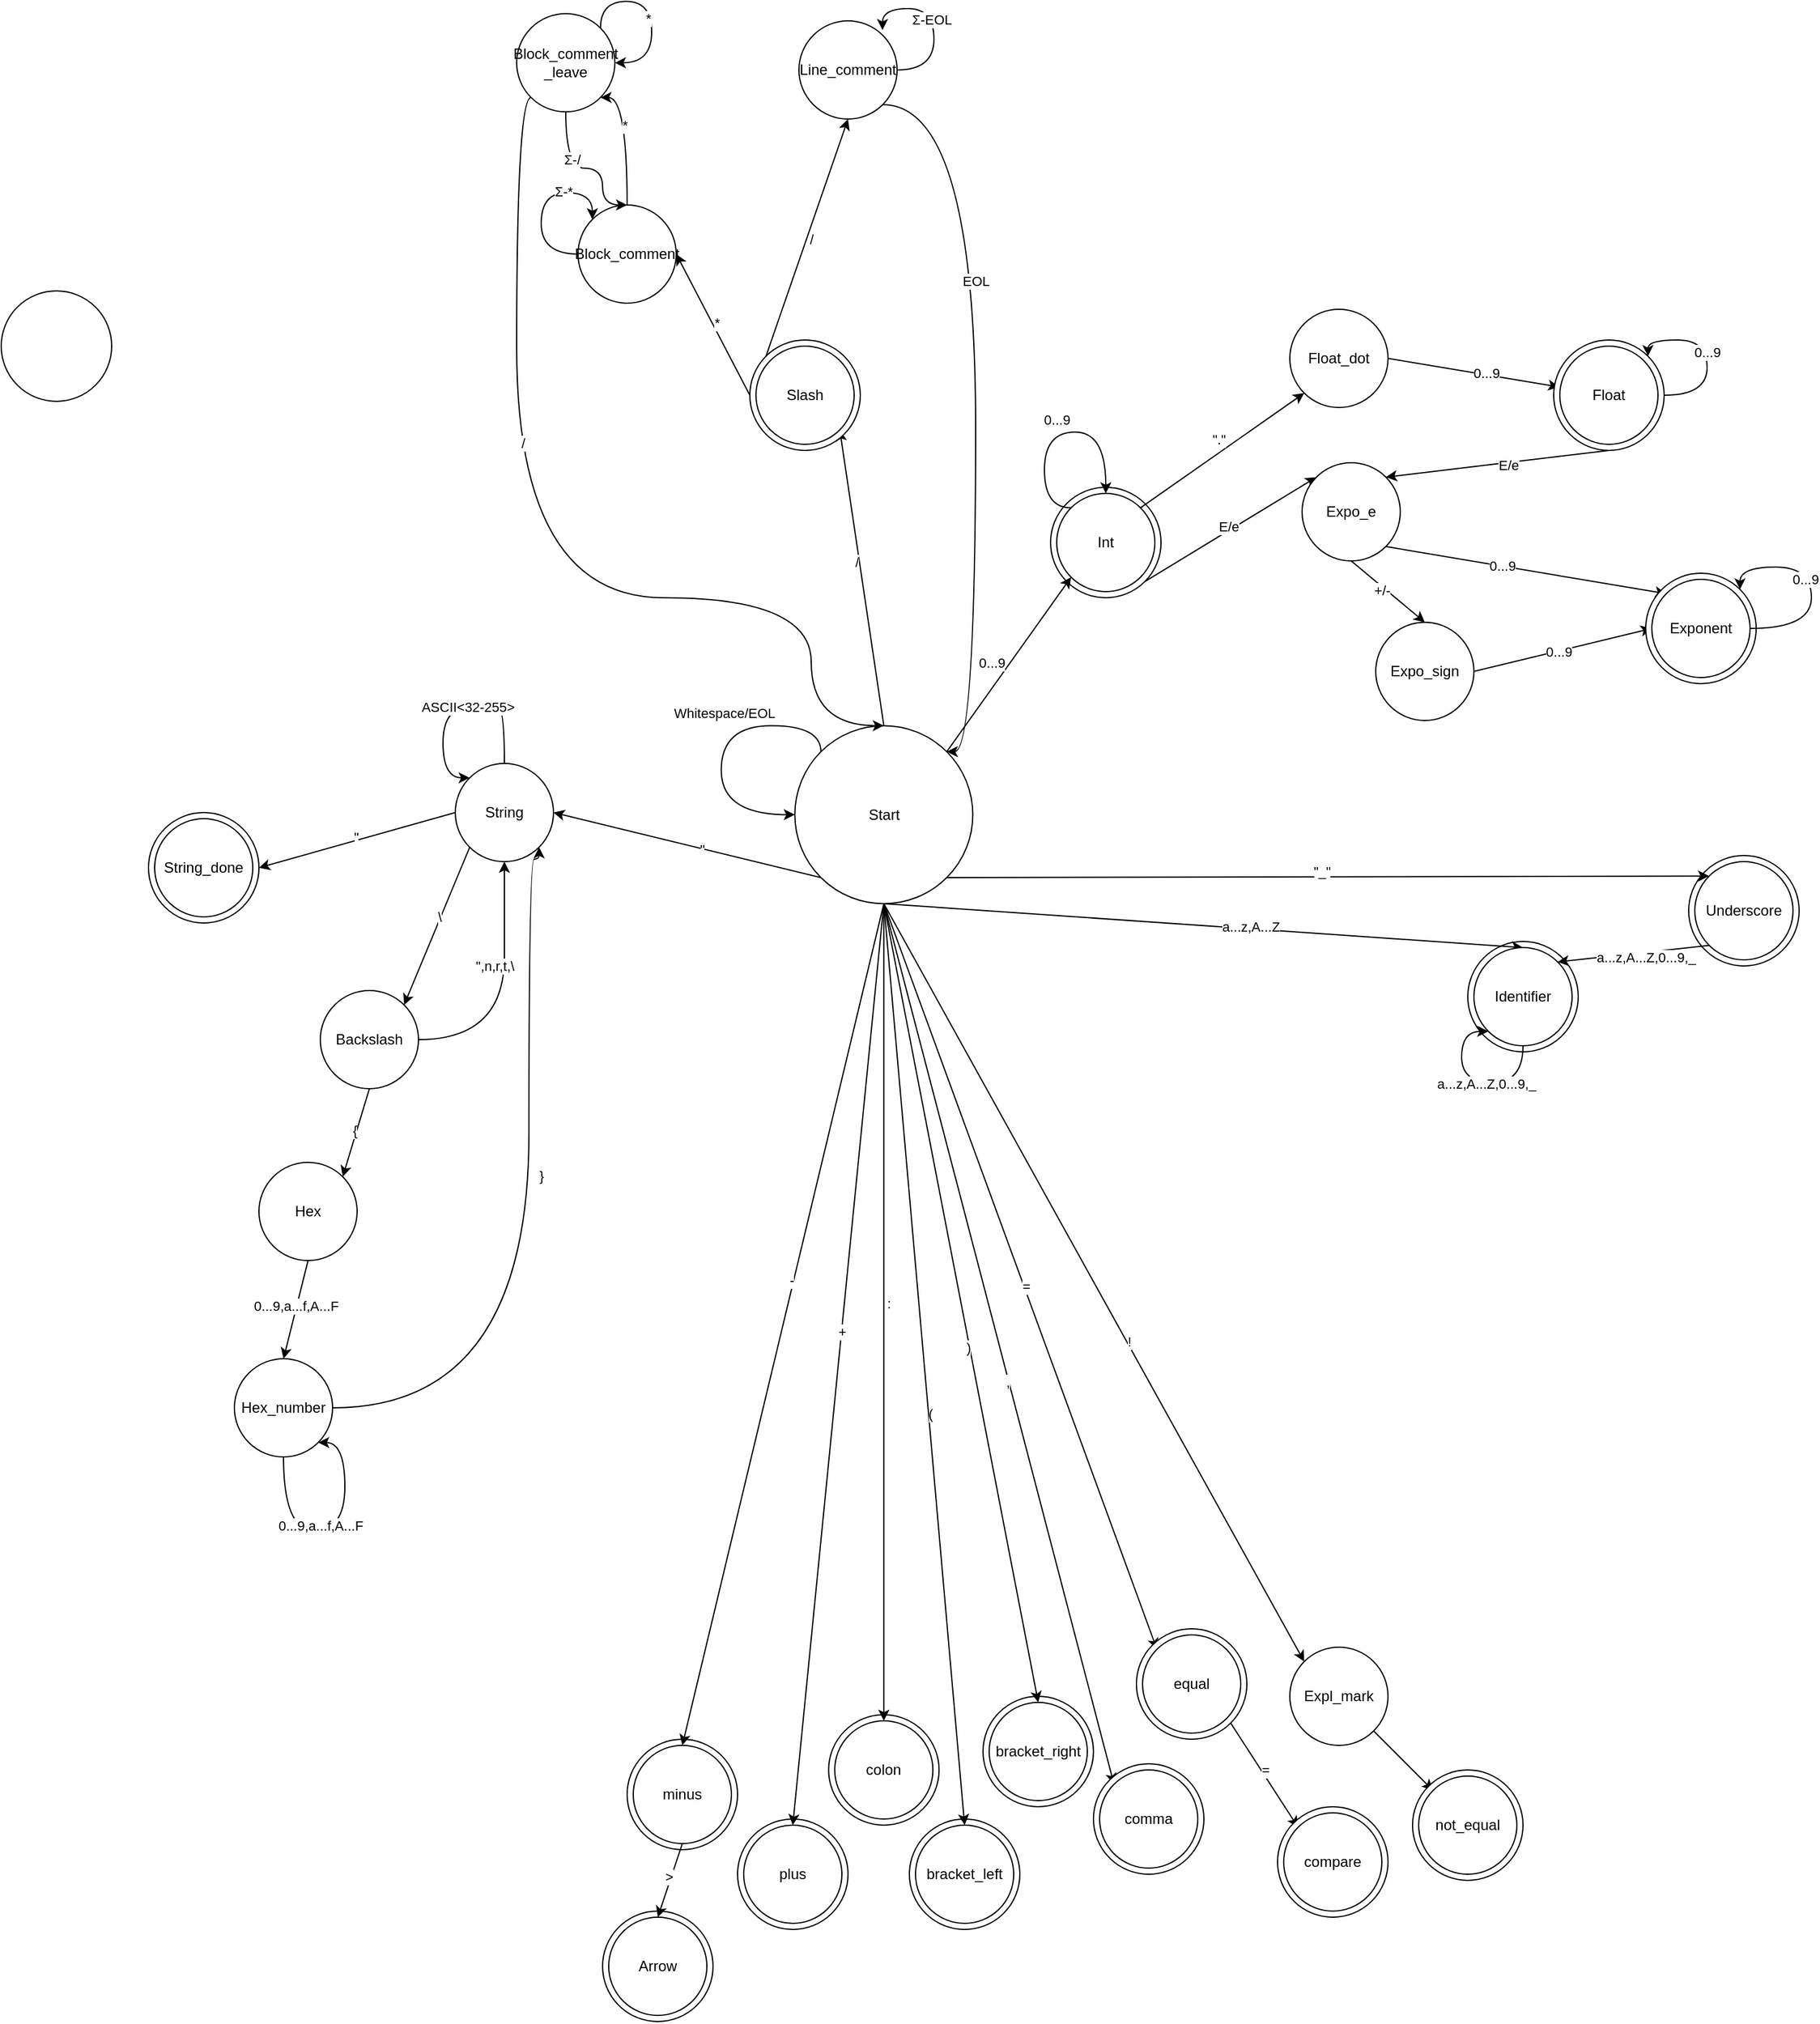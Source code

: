 <mxfile version="22.1.0" type="github">
  <diagram name="Page-1" id="58cdce13-f638-feb5-8d6f-7d28b1aa9fa0">
    <mxGraphModel dx="2203" dy="1432" grid="1" gridSize="10" guides="1" tooltips="1" connect="1" arrows="1" fold="1" page="1" pageScale="1" pageWidth="1100" pageHeight="850" background="none" math="0" shadow="0">
      <root>
        <mxCell id="0" />
        <mxCell id="1" parent="0" />
        <mxCell id="TVU8WiVwyzAPrq7MWqk_-146" value="" style="ellipse;whiteSpace=wrap;html=1;" vertex="1" parent="1">
          <mxGeometry x="1215" y="460" width="90" height="90" as="geometry" />
        </mxCell>
        <mxCell id="TVU8WiVwyzAPrq7MWqk_-108" value="" style="ellipse;whiteSpace=wrap;html=1;" vertex="1" parent="1">
          <mxGeometry x="330" y="1320" width="90" height="90" as="geometry" />
        </mxCell>
        <mxCell id="TVU8WiVwyzAPrq7MWqk_-109" value="" style="ellipse;whiteSpace=wrap;html=1;" vertex="1" parent="1">
          <mxGeometry x="640" y="1145" width="90" height="90" as="geometry" />
        </mxCell>
        <mxCell id="TVU8WiVwyzAPrq7MWqk_-110" value="" style="ellipse;whiteSpace=wrap;html=1;" vertex="1" parent="1">
          <mxGeometry x="580" y="1245" width="90" height="90" as="geometry" />
        </mxCell>
        <mxCell id="TVU8WiVwyzAPrq7MWqk_-111" value="" style="ellipse;whiteSpace=wrap;html=1;" vertex="1" parent="1">
          <mxGeometry x="514.18" y="1160" width="90" height="90" as="geometry" />
        </mxCell>
        <mxCell id="TVU8WiVwyzAPrq7MWqk_-112" value="" style="ellipse;whiteSpace=wrap;html=1;" vertex="1" parent="1">
          <mxGeometry x="440" y="1245" width="90" height="90" as="geometry" />
        </mxCell>
        <mxCell id="TVU8WiVwyzAPrq7MWqk_-113" value="" style="ellipse;whiteSpace=wrap;html=1;" vertex="1" parent="1">
          <mxGeometry x="350" y="1180" width="90" height="90" as="geometry" />
        </mxCell>
        <mxCell id="TVU8WiVwyzAPrq7MWqk_-45" value="" style="ellipse;whiteSpace=wrap;html=1;" vertex="1" parent="1">
          <mxGeometry x="1035" y="530" width="90" height="90" as="geometry" />
        </mxCell>
        <mxCell id="TVU8WiVwyzAPrq7MWqk_-7" value="" style="ellipse;whiteSpace=wrap;html=1;" vertex="1" parent="1">
          <mxGeometry x="-160" width="90" height="90" as="geometry" />
        </mxCell>
        <mxCell id="TVU8WiVwyzAPrq7MWqk_-12" style="rounded=0;orthogonalLoop=1;jettySize=auto;html=1;exitX=1;exitY=1;exitDx=0;exitDy=0;entryX=0;entryY=0;entryDx=0;entryDy=0;" edge="1" parent="1" source="jqPWbYdJGxuGW5hHQSQh-19" target="TVU8WiVwyzAPrq7MWqk_-4">
          <mxGeometry relative="1" as="geometry" />
        </mxCell>
        <mxCell id="TVU8WiVwyzAPrq7MWqk_-13" value="E/e" style="edgeLabel;html=1;align=center;verticalAlign=middle;resizable=0;points=[];" vertex="1" connectable="0" parent="TVU8WiVwyzAPrq7MWqk_-12">
          <mxGeometry x="-0.013" y="3" relative="1" as="geometry">
            <mxPoint as="offset" />
          </mxGeometry>
        </mxCell>
        <mxCell id="jqPWbYdJGxuGW5hHQSQh-19" value="" style="ellipse;whiteSpace=wrap;html=1;" parent="1" vertex="1">
          <mxGeometry x="695.05" y="160" width="90" height="90" as="geometry" />
        </mxCell>
        <mxCell id="jqPWbYdJGxuGW5hHQSQh-5" style="rounded=0;orthogonalLoop=1;jettySize=auto;html=1;exitX=1;exitY=0;exitDx=0;exitDy=0;entryX=0;entryY=1;entryDx=0;entryDy=0;" parent="1" source="jqPWbYdJGxuGW5hHQSQh-1" target="jqPWbYdJGxuGW5hHQSQh-2" edge="1">
          <mxGeometry relative="1" as="geometry" />
        </mxCell>
        <mxCell id="jqPWbYdJGxuGW5hHQSQh-9" value="0...9" style="edgeLabel;html=1;align=center;verticalAlign=middle;resizable=0;points=[];" parent="jqPWbYdJGxuGW5hHQSQh-5" vertex="1" connectable="0">
          <mxGeometry x="0.003" y="2" relative="1" as="geometry">
            <mxPoint x="-13" as="offset" />
          </mxGeometry>
        </mxCell>
        <mxCell id="TVU8WiVwyzAPrq7MWqk_-24" style="rounded=0;orthogonalLoop=1;jettySize=auto;html=1;exitX=0.5;exitY=1;exitDx=0;exitDy=0;entryX=0.5;entryY=0;entryDx=0;entryDy=0;" edge="1" parent="1" source="jqPWbYdJGxuGW5hHQSQh-1" target="TVU8WiVwyzAPrq7MWqk_-23">
          <mxGeometry relative="1" as="geometry" />
        </mxCell>
        <mxCell id="TVU8WiVwyzAPrq7MWqk_-25" value="a...z,A...Z" style="edgeLabel;html=1;align=center;verticalAlign=middle;resizable=0;points=[];" vertex="1" connectable="0" parent="TVU8WiVwyzAPrq7MWqk_-24">
          <mxGeometry x="0.148" y="2" relative="1" as="geometry">
            <mxPoint as="offset" />
          </mxGeometry>
        </mxCell>
        <mxCell id="TVU8WiVwyzAPrq7MWqk_-27" style="rounded=0;orthogonalLoop=1;jettySize=auto;html=1;exitX=1;exitY=1;exitDx=0;exitDy=0;entryX=0;entryY=0;entryDx=0;entryDy=0;" edge="1" parent="1" source="jqPWbYdJGxuGW5hHQSQh-1" target="TVU8WiVwyzAPrq7MWqk_-26">
          <mxGeometry relative="1" as="geometry" />
        </mxCell>
        <mxCell id="TVU8WiVwyzAPrq7MWqk_-28" value="&quot;_&quot;" style="edgeLabel;html=1;align=center;verticalAlign=middle;resizable=0;points=[];" vertex="1" connectable="0" parent="TVU8WiVwyzAPrq7MWqk_-27">
          <mxGeometry x="-0.018" y="5" relative="1" as="geometry">
            <mxPoint as="offset" />
          </mxGeometry>
        </mxCell>
        <mxCell id="TVU8WiVwyzAPrq7MWqk_-38" style="rounded=0;orthogonalLoop=1;jettySize=auto;html=1;exitX=0;exitY=1;exitDx=0;exitDy=0;entryX=1;entryY=0.5;entryDx=0;entryDy=0;" edge="1" parent="1" source="jqPWbYdJGxuGW5hHQSQh-1" target="TVU8WiVwyzAPrq7MWqk_-37">
          <mxGeometry relative="1" as="geometry" />
        </mxCell>
        <mxCell id="TVU8WiVwyzAPrq7MWqk_-40" value="&quot;" style="edgeLabel;html=1;align=center;verticalAlign=middle;resizable=0;points=[];" vertex="1" connectable="0" parent="TVU8WiVwyzAPrq7MWqk_-38">
          <mxGeometry x="-0.11" relative="1" as="geometry">
            <mxPoint as="offset" />
          </mxGeometry>
        </mxCell>
        <mxCell id="TVU8WiVwyzAPrq7MWqk_-80" style="rounded=0;orthogonalLoop=1;jettySize=auto;html=1;exitX=0.5;exitY=0;exitDx=0;exitDy=0;entryX=1;entryY=1;entryDx=0;entryDy=0;" edge="1" parent="1" source="jqPWbYdJGxuGW5hHQSQh-1" target="TVU8WiVwyzAPrq7MWqk_-77">
          <mxGeometry relative="1" as="geometry" />
        </mxCell>
        <mxCell id="TVU8WiVwyzAPrq7MWqk_-81" value="/" style="edgeLabel;html=1;align=center;verticalAlign=middle;resizable=0;points=[];" vertex="1" connectable="0" parent="TVU8WiVwyzAPrq7MWqk_-80">
          <mxGeometry x="0.113" y="2" relative="1" as="geometry">
            <mxPoint as="offset" />
          </mxGeometry>
        </mxCell>
        <mxCell id="TVU8WiVwyzAPrq7MWqk_-97" style="rounded=0;orthogonalLoop=1;jettySize=auto;html=1;exitX=0.5;exitY=1;exitDx=0;exitDy=0;entryX=0.5;entryY=0;entryDx=0;entryDy=0;" edge="1" parent="1" source="jqPWbYdJGxuGW5hHQSQh-1" target="TVU8WiVwyzAPrq7MWqk_-92">
          <mxGeometry relative="1" as="geometry" />
        </mxCell>
        <mxCell id="TVU8WiVwyzAPrq7MWqk_-98" value="-" style="edgeLabel;html=1;align=center;verticalAlign=middle;resizable=0;points=[];" vertex="1" connectable="0" parent="TVU8WiVwyzAPrq7MWqk_-97">
          <mxGeometry x="-0.126" y="2" relative="1" as="geometry">
            <mxPoint x="-6" y="7" as="offset" />
          </mxGeometry>
        </mxCell>
        <mxCell id="TVU8WiVwyzAPrq7MWqk_-99" style="rounded=0;orthogonalLoop=1;jettySize=auto;html=1;exitX=0.5;exitY=1;exitDx=0;exitDy=0;entryX=0.5;entryY=0;entryDx=0;entryDy=0;" edge="1" parent="1" source="jqPWbYdJGxuGW5hHQSQh-1" target="TVU8WiVwyzAPrq7MWqk_-93">
          <mxGeometry relative="1" as="geometry" />
        </mxCell>
        <mxCell id="TVU8WiVwyzAPrq7MWqk_-100" value="+" style="edgeLabel;html=1;align=center;verticalAlign=middle;resizable=0;points=[];" vertex="1" connectable="0" parent="TVU8WiVwyzAPrq7MWqk_-99">
          <mxGeometry x="-0.072" relative="1" as="geometry">
            <mxPoint as="offset" />
          </mxGeometry>
        </mxCell>
        <mxCell id="TVU8WiVwyzAPrq7MWqk_-101" style="rounded=0;orthogonalLoop=1;jettySize=auto;html=1;exitX=0.5;exitY=1;exitDx=0;exitDy=0;entryX=0.5;entryY=0;entryDx=0;entryDy=0;" edge="1" parent="1" source="jqPWbYdJGxuGW5hHQSQh-1" target="TVU8WiVwyzAPrq7MWqk_-88">
          <mxGeometry relative="1" as="geometry" />
        </mxCell>
        <mxCell id="TVU8WiVwyzAPrq7MWqk_-102" value=":" style="edgeLabel;html=1;align=center;verticalAlign=middle;resizable=0;points=[];" vertex="1" connectable="0" parent="TVU8WiVwyzAPrq7MWqk_-101">
          <mxGeometry x="-0.081" y="-3" relative="1" as="geometry">
            <mxPoint x="7" y="20" as="offset" />
          </mxGeometry>
        </mxCell>
        <mxCell id="TVU8WiVwyzAPrq7MWqk_-104" style="rounded=0;orthogonalLoop=1;jettySize=auto;html=1;exitX=0.5;exitY=1;exitDx=0;exitDy=0;entryX=0.5;entryY=0;entryDx=0;entryDy=0;" edge="1" parent="1" source="jqPWbYdJGxuGW5hHQSQh-1" target="TVU8WiVwyzAPrq7MWqk_-89">
          <mxGeometry relative="1" as="geometry" />
        </mxCell>
        <mxCell id="TVU8WiVwyzAPrq7MWqk_-105" value="(" style="edgeLabel;html=1;align=center;verticalAlign=middle;resizable=0;points=[];" vertex="1" connectable="0" parent="TVU8WiVwyzAPrq7MWqk_-104">
          <mxGeometry x="0.079" y="2" relative="1" as="geometry">
            <mxPoint y="11" as="offset" />
          </mxGeometry>
        </mxCell>
        <mxCell id="TVU8WiVwyzAPrq7MWqk_-149" style="rounded=0;orthogonalLoop=1;jettySize=auto;html=1;exitX=0.5;exitY=1;exitDx=0;exitDy=0;entryX=0;entryY=0;entryDx=0;entryDy=0;" edge="1" parent="1" source="jqPWbYdJGxuGW5hHQSQh-1" target="TVU8WiVwyzAPrq7MWqk_-148">
          <mxGeometry relative="1" as="geometry" />
        </mxCell>
        <mxCell id="TVU8WiVwyzAPrq7MWqk_-150" value="," style="edgeLabel;html=1;align=center;verticalAlign=middle;resizable=0;points=[];" vertex="1" connectable="0" parent="TVU8WiVwyzAPrq7MWqk_-149">
          <mxGeometry x="0.085" y="-1" relative="1" as="geometry">
            <mxPoint as="offset" />
          </mxGeometry>
        </mxCell>
        <mxCell id="TVU8WiVwyzAPrq7MWqk_-154" style="rounded=0;orthogonalLoop=1;jettySize=auto;html=1;exitX=0.5;exitY=1;exitDx=0;exitDy=0;entryX=0;entryY=0;entryDx=0;entryDy=0;" edge="1" parent="1" source="jqPWbYdJGxuGW5hHQSQh-1" target="TVU8WiVwyzAPrq7MWqk_-153">
          <mxGeometry relative="1" as="geometry" />
        </mxCell>
        <mxCell id="TVU8WiVwyzAPrq7MWqk_-155" value="=" style="edgeLabel;html=1;align=center;verticalAlign=middle;resizable=0;points=[];" vertex="1" connectable="0" parent="TVU8WiVwyzAPrq7MWqk_-154">
          <mxGeometry x="0.027" y="1" relative="1" as="geometry">
            <mxPoint as="offset" />
          </mxGeometry>
        </mxCell>
        <mxCell id="TVU8WiVwyzAPrq7MWqk_-164" style="rounded=0;orthogonalLoop=1;jettySize=auto;html=1;exitX=0.5;exitY=1;exitDx=0;exitDy=0;entryX=0.5;entryY=0;entryDx=0;entryDy=0;" edge="1" parent="1" source="jqPWbYdJGxuGW5hHQSQh-1" target="TVU8WiVwyzAPrq7MWqk_-91">
          <mxGeometry relative="1" as="geometry" />
        </mxCell>
        <mxCell id="TVU8WiVwyzAPrq7MWqk_-165" value=")" style="edgeLabel;html=1;align=center;verticalAlign=middle;resizable=0;points=[];" vertex="1" connectable="0" parent="TVU8WiVwyzAPrq7MWqk_-164">
          <mxGeometry x="0.11" y="-1" relative="1" as="geometry">
            <mxPoint as="offset" />
          </mxGeometry>
        </mxCell>
        <mxCell id="TVU8WiVwyzAPrq7MWqk_-166" style="rounded=0;orthogonalLoop=1;jettySize=auto;html=1;exitX=0.5;exitY=1;exitDx=0;exitDy=0;entryX=0;entryY=0;entryDx=0;entryDy=0;" edge="1" parent="1" source="jqPWbYdJGxuGW5hHQSQh-1" target="TVU8WiVwyzAPrq7MWqk_-163">
          <mxGeometry relative="1" as="geometry" />
        </mxCell>
        <mxCell id="TVU8WiVwyzAPrq7MWqk_-167" value="!" style="edgeLabel;html=1;align=center;verticalAlign=middle;resizable=0;points=[];" vertex="1" connectable="0" parent="TVU8WiVwyzAPrq7MWqk_-166">
          <mxGeometry x="0.157" y="2" relative="1" as="geometry">
            <mxPoint as="offset" />
          </mxGeometry>
        </mxCell>
        <mxCell id="jqPWbYdJGxuGW5hHQSQh-1" value="Start" style="ellipse;whiteSpace=wrap;html=1;aspect=fixed;" parent="1" vertex="1">
          <mxGeometry x="486.68" y="354.21" width="145" height="145" as="geometry" />
        </mxCell>
        <mxCell id="jqPWbYdJGxuGW5hHQSQh-6" style="rounded=0;orthogonalLoop=1;jettySize=auto;html=1;exitX=1;exitY=0;exitDx=0;exitDy=0;entryX=0;entryY=1;entryDx=0;entryDy=0;" parent="1" source="jqPWbYdJGxuGW5hHQSQh-2" target="jqPWbYdJGxuGW5hHQSQh-3" edge="1">
          <mxGeometry relative="1" as="geometry" />
        </mxCell>
        <mxCell id="jqPWbYdJGxuGW5hHQSQh-10" value="&quot;.&quot;" style="edgeLabel;html=1;align=center;verticalAlign=middle;resizable=0;points=[];" parent="jqPWbYdJGxuGW5hHQSQh-6" vertex="1" connectable="0">
          <mxGeometry x="-0.057" relative="1" as="geometry">
            <mxPoint y="-12" as="offset" />
          </mxGeometry>
        </mxCell>
        <mxCell id="jqPWbYdJGxuGW5hHQSQh-2" value="Int" style="ellipse;whiteSpace=wrap;html=1;aspect=fixed;" parent="1" vertex="1">
          <mxGeometry x="700.05" y="165" width="80" height="80" as="geometry" />
        </mxCell>
        <mxCell id="jqPWbYdJGxuGW5hHQSQh-7" style="rounded=0;orthogonalLoop=1;jettySize=auto;html=1;exitX=1;exitY=0.5;exitDx=0;exitDy=0;" parent="1" source="jqPWbYdJGxuGW5hHQSQh-3" target="jqPWbYdJGxuGW5hHQSQh-4" edge="1">
          <mxGeometry relative="1" as="geometry" />
        </mxCell>
        <mxCell id="jqPWbYdJGxuGW5hHQSQh-11" value="0...9" style="edgeLabel;html=1;align=center;verticalAlign=middle;resizable=0;points=[];" parent="jqPWbYdJGxuGW5hHQSQh-7" vertex="1" connectable="0">
          <mxGeometry x="0.144" y="2" relative="1" as="geometry">
            <mxPoint as="offset" />
          </mxGeometry>
        </mxCell>
        <mxCell id="jqPWbYdJGxuGW5hHQSQh-3" value="Float_dot" style="ellipse;whiteSpace=wrap;html=1;aspect=fixed;" parent="1" vertex="1">
          <mxGeometry x="890" y="15" width="80" height="80" as="geometry" />
        </mxCell>
        <mxCell id="jqPWbYdJGxuGW5hHQSQh-12" style="edgeStyle=orthogonalEdgeStyle;rounded=0;orthogonalLoop=1;jettySize=auto;html=1;exitX=0;exitY=0;exitDx=0;exitDy=0;entryX=0.5;entryY=0;entryDx=0;entryDy=0;curved=1;" parent="1" source="jqPWbYdJGxuGW5hHQSQh-2" target="jqPWbYdJGxuGW5hHQSQh-2" edge="1">
          <mxGeometry relative="1" as="geometry">
            <Array as="points">
              <mxPoint x="690.05" y="177" />
              <mxPoint x="690.05" y="115" />
              <mxPoint x="740.05" y="115" />
            </Array>
          </mxGeometry>
        </mxCell>
        <mxCell id="jqPWbYdJGxuGW5hHQSQh-13" value="0...9" style="edgeLabel;html=1;align=center;verticalAlign=middle;resizable=0;points=[];" parent="jqPWbYdJGxuGW5hHQSQh-12" vertex="1" connectable="0">
          <mxGeometry x="0.04" y="-4" relative="1" as="geometry">
            <mxPoint x="-2" y="-14" as="offset" />
          </mxGeometry>
        </mxCell>
        <mxCell id="jqPWbYdJGxuGW5hHQSQh-17" value="" style="group" parent="1" vertex="1" connectable="0">
          <mxGeometry x="1105" y="40" width="90" height="90" as="geometry" />
        </mxCell>
        <mxCell id="jqPWbYdJGxuGW5hHQSQh-14" value="" style="ellipse;whiteSpace=wrap;html=1;" parent="jqPWbYdJGxuGW5hHQSQh-17" vertex="1">
          <mxGeometry width="90" height="90" as="geometry" />
        </mxCell>
        <mxCell id="jqPWbYdJGxuGW5hHQSQh-4" value="Float" style="ellipse;whiteSpace=wrap;html=1;aspect=fixed;fillStyle=auto;strokeColor=default;gradientColor=none;strokeWidth=1;perimeterSpacing=1;shadow=0;" parent="jqPWbYdJGxuGW5hHQSQh-17" vertex="1">
          <mxGeometry x="5" y="5" width="80" height="80" as="geometry" />
        </mxCell>
        <mxCell id="TVU8WiVwyzAPrq7MWqk_-87" value="0...9" style="edgeStyle=orthogonalEdgeStyle;rounded=0;orthogonalLoop=1;jettySize=auto;html=1;exitX=1;exitY=0.5;exitDx=0;exitDy=0;entryX=1;entryY=0;entryDx=0;entryDy=0;curved=1;" edge="1" parent="jqPWbYdJGxuGW5hHQSQh-17" source="jqPWbYdJGxuGW5hHQSQh-14" target="jqPWbYdJGxuGW5hHQSQh-14">
          <mxGeometry relative="1" as="geometry">
            <Array as="points">
              <mxPoint x="125" y="45" />
              <mxPoint x="125" />
              <mxPoint x="77" />
            </Array>
          </mxGeometry>
        </mxCell>
        <mxCell id="TVU8WiVwyzAPrq7MWqk_-14" style="rounded=0;orthogonalLoop=1;jettySize=auto;html=1;exitX=0.5;exitY=1;exitDx=0;exitDy=0;entryX=0.5;entryY=0;entryDx=0;entryDy=0;" edge="1" parent="1" source="TVU8WiVwyzAPrq7MWqk_-4" target="TVU8WiVwyzAPrq7MWqk_-5">
          <mxGeometry relative="1" as="geometry" />
        </mxCell>
        <mxCell id="TVU8WiVwyzAPrq7MWqk_-15" value="+/-" style="edgeLabel;html=1;align=center;verticalAlign=middle;resizable=0;points=[];" vertex="1" connectable="0" parent="TVU8WiVwyzAPrq7MWqk_-14">
          <mxGeometry x="-0.132" y="-2" relative="1" as="geometry">
            <mxPoint as="offset" />
          </mxGeometry>
        </mxCell>
        <mxCell id="TVU8WiVwyzAPrq7MWqk_-18" style="rounded=0;orthogonalLoop=1;jettySize=auto;html=1;exitX=1;exitY=1;exitDx=0;exitDy=0;entryX=0;entryY=0;entryDx=0;entryDy=0;" edge="1" parent="1" source="TVU8WiVwyzAPrq7MWqk_-4" target="TVU8WiVwyzAPrq7MWqk_-6">
          <mxGeometry relative="1" as="geometry" />
        </mxCell>
        <mxCell id="TVU8WiVwyzAPrq7MWqk_-20" value="0...9" style="edgeLabel;html=1;align=center;verticalAlign=middle;resizable=0;points=[];" vertex="1" connectable="0" parent="TVU8WiVwyzAPrq7MWqk_-18">
          <mxGeometry x="-0.173" relative="1" as="geometry">
            <mxPoint as="offset" />
          </mxGeometry>
        </mxCell>
        <mxCell id="TVU8WiVwyzAPrq7MWqk_-4" value="Expo_e" style="ellipse;whiteSpace=wrap;html=1;" vertex="1" parent="1">
          <mxGeometry x="900" y="140" width="80" height="80" as="geometry" />
        </mxCell>
        <mxCell id="TVU8WiVwyzAPrq7MWqk_-16" style="rounded=0;orthogonalLoop=1;jettySize=auto;html=1;exitX=1;exitY=0.5;exitDx=0;exitDy=0;entryX=0;entryY=0.5;entryDx=0;entryDy=0;" edge="1" parent="1" source="TVU8WiVwyzAPrq7MWqk_-5" target="TVU8WiVwyzAPrq7MWqk_-6">
          <mxGeometry relative="1" as="geometry" />
        </mxCell>
        <mxCell id="TVU8WiVwyzAPrq7MWqk_-17" value="0...9" style="edgeLabel;html=1;align=center;verticalAlign=middle;resizable=0;points=[];" vertex="1" connectable="0" parent="TVU8WiVwyzAPrq7MWqk_-16">
          <mxGeometry x="-0.057" relative="1" as="geometry">
            <mxPoint as="offset" />
          </mxGeometry>
        </mxCell>
        <mxCell id="TVU8WiVwyzAPrq7MWqk_-5" value="Expo_sign" style="ellipse;whiteSpace=wrap;html=1;" vertex="1" parent="1">
          <mxGeometry x="960" y="270" width="80" height="80" as="geometry" />
        </mxCell>
        <mxCell id="TVU8WiVwyzAPrq7MWqk_-21" style="edgeStyle=orthogonalEdgeStyle;rounded=0;orthogonalLoop=1;jettySize=auto;html=1;exitX=0;exitY=0;exitDx=0;exitDy=0;entryX=0;entryY=0.5;entryDx=0;entryDy=0;curved=1;" edge="1" parent="1" source="jqPWbYdJGxuGW5hHQSQh-1" target="jqPWbYdJGxuGW5hHQSQh-1">
          <mxGeometry relative="1" as="geometry">
            <Array as="points">
              <mxPoint x="507.68" y="354.21" />
              <mxPoint x="426.68" y="354.21" />
              <mxPoint x="426.68" y="427.21" />
            </Array>
          </mxGeometry>
        </mxCell>
        <mxCell id="TVU8WiVwyzAPrq7MWqk_-22" value="Whitespace/EOL" style="edgeLabel;html=1;align=center;verticalAlign=middle;resizable=0;points=[];" vertex="1" connectable="0" parent="TVU8WiVwyzAPrq7MWqk_-21">
          <mxGeometry x="-0.148" y="5" relative="1" as="geometry">
            <mxPoint y="-15" as="offset" />
          </mxGeometry>
        </mxCell>
        <mxCell id="TVU8WiVwyzAPrq7MWqk_-23" value="Identifier" style="ellipse;whiteSpace=wrap;html=1;" vertex="1" parent="1">
          <mxGeometry x="1040" y="535" width="80" height="80" as="geometry" />
        </mxCell>
        <mxCell id="TVU8WiVwyzAPrq7MWqk_-30" style="rounded=0;orthogonalLoop=1;jettySize=auto;html=1;exitX=0;exitY=1;exitDx=0;exitDy=0;entryX=1;entryY=0;entryDx=0;entryDy=0;" edge="1" parent="1" source="TVU8WiVwyzAPrq7MWqk_-26" target="TVU8WiVwyzAPrq7MWqk_-23">
          <mxGeometry relative="1" as="geometry" />
        </mxCell>
        <mxCell id="TVU8WiVwyzAPrq7MWqk_-31" value="a...z,A...Z,0...9,_" style="edgeLabel;html=1;align=center;verticalAlign=middle;resizable=0;points=[];" vertex="1" connectable="0" parent="TVU8WiVwyzAPrq7MWqk_-30">
          <mxGeometry x="-0.181" y="-1" relative="1" as="geometry">
            <mxPoint x="-1" y="5" as="offset" />
          </mxGeometry>
        </mxCell>
        <mxCell id="TVU8WiVwyzAPrq7MWqk_-26" value="Underscore" style="ellipse;whiteSpace=wrap;html=1;" vertex="1" parent="1">
          <mxGeometry x="1220" y="465" width="80" height="80" as="geometry" />
        </mxCell>
        <mxCell id="TVU8WiVwyzAPrq7MWqk_-32" style="edgeStyle=orthogonalEdgeStyle;rounded=0;orthogonalLoop=1;jettySize=auto;html=1;exitX=0.5;exitY=1;exitDx=0;exitDy=0;entryX=0;entryY=1;entryDx=0;entryDy=0;curved=1;" edge="1" parent="1" source="TVU8WiVwyzAPrq7MWqk_-23" target="TVU8WiVwyzAPrq7MWqk_-23">
          <mxGeometry relative="1" as="geometry">
            <Array as="points">
              <mxPoint x="1080" y="645" />
              <mxPoint x="1030" y="645" />
              <mxPoint x="1030" y="603" />
            </Array>
          </mxGeometry>
        </mxCell>
        <mxCell id="TVU8WiVwyzAPrq7MWqk_-33" value="a...z,A...Z,0...9,_" style="edgeLabel;html=1;align=center;verticalAlign=middle;resizable=0;points=[];" vertex="1" connectable="0" parent="TVU8WiVwyzAPrq7MWqk_-32">
          <mxGeometry x="-0.093" y="1" relative="1" as="geometry">
            <mxPoint x="5" as="offset" />
          </mxGeometry>
        </mxCell>
        <mxCell id="TVU8WiVwyzAPrq7MWqk_-34" style="rounded=0;orthogonalLoop=1;jettySize=auto;html=1;exitX=0.5;exitY=1;exitDx=0;exitDy=0;entryX=1;entryY=0;entryDx=0;entryDy=0;" edge="1" parent="1" source="jqPWbYdJGxuGW5hHQSQh-14" target="TVU8WiVwyzAPrq7MWqk_-4">
          <mxGeometry relative="1" as="geometry" />
        </mxCell>
        <mxCell id="TVU8WiVwyzAPrq7MWqk_-36" value="E/e" style="edgeLabel;html=1;align=center;verticalAlign=middle;resizable=0;points=[];" vertex="1" connectable="0" parent="TVU8WiVwyzAPrq7MWqk_-34">
          <mxGeometry x="-0.088" y="2" relative="1" as="geometry">
            <mxPoint as="offset" />
          </mxGeometry>
        </mxCell>
        <mxCell id="TVU8WiVwyzAPrq7MWqk_-48" style="rounded=0;orthogonalLoop=1;jettySize=auto;html=1;exitX=0;exitY=0.5;exitDx=0;exitDy=0;entryX=1;entryY=0.5;entryDx=0;entryDy=0;" edge="1" parent="1" source="TVU8WiVwyzAPrq7MWqk_-37" target="TVU8WiVwyzAPrq7MWqk_-42">
          <mxGeometry relative="1" as="geometry" />
        </mxCell>
        <mxCell id="TVU8WiVwyzAPrq7MWqk_-49" value="&quot;" style="edgeLabel;html=1;align=center;verticalAlign=middle;resizable=0;points=[];" vertex="1" connectable="0" parent="TVU8WiVwyzAPrq7MWqk_-48">
          <mxGeometry x="0.002" y="-2" relative="1" as="geometry">
            <mxPoint y="-1" as="offset" />
          </mxGeometry>
        </mxCell>
        <mxCell id="TVU8WiVwyzAPrq7MWqk_-53" style="rounded=0;orthogonalLoop=1;jettySize=auto;html=1;exitX=0.5;exitY=0;exitDx=0;exitDy=0;entryX=0;entryY=0;entryDx=0;entryDy=0;edgeStyle=orthogonalEdgeStyle;curved=1;" edge="1" parent="1" source="TVU8WiVwyzAPrq7MWqk_-37" target="TVU8WiVwyzAPrq7MWqk_-37">
          <mxGeometry relative="1" as="geometry">
            <mxPoint x="178.284" y="308.284" as="targetPoint" />
            <Array as="points">
              <mxPoint x="240" y="340" />
              <mxPoint x="200" y="340" />
              <mxPoint x="200" y="407" />
            </Array>
          </mxGeometry>
        </mxCell>
        <mxCell id="TVU8WiVwyzAPrq7MWqk_-55" value="ASCII&amp;lt;32-255&amp;gt;" style="edgeLabel;html=1;align=center;verticalAlign=middle;resizable=0;points=[];" vertex="1" connectable="0" parent="TVU8WiVwyzAPrq7MWqk_-53">
          <mxGeometry x="0.038" y="-1" relative="1" as="geometry">
            <mxPoint x="15" as="offset" />
          </mxGeometry>
        </mxCell>
        <mxCell id="TVU8WiVwyzAPrq7MWqk_-57" style="rounded=0;orthogonalLoop=1;jettySize=auto;html=1;exitX=0;exitY=1;exitDx=0;exitDy=0;entryX=1;entryY=0;entryDx=0;entryDy=0;" edge="1" parent="1" source="TVU8WiVwyzAPrq7MWqk_-37" target="TVU8WiVwyzAPrq7MWqk_-56">
          <mxGeometry relative="1" as="geometry" />
        </mxCell>
        <mxCell id="TVU8WiVwyzAPrq7MWqk_-58" value="\" style="edgeLabel;html=1;align=center;verticalAlign=middle;resizable=0;points=[];" vertex="1" connectable="0" parent="TVU8WiVwyzAPrq7MWqk_-57">
          <mxGeometry x="0.064" y="3" relative="1" as="geometry">
            <mxPoint x="1" y="-13" as="offset" />
          </mxGeometry>
        </mxCell>
        <mxCell id="TVU8WiVwyzAPrq7MWqk_-37" value="String" style="ellipse;whiteSpace=wrap;html=1;" vertex="1" parent="1">
          <mxGeometry x="210" y="385" width="80" height="80" as="geometry" />
        </mxCell>
        <mxCell id="TVU8WiVwyzAPrq7MWqk_-43" value="" style="group" vertex="1" connectable="0" parent="1">
          <mxGeometry x="-40" y="425" width="90" height="90" as="geometry" />
        </mxCell>
        <mxCell id="TVU8WiVwyzAPrq7MWqk_-42" value="" style="ellipse;whiteSpace=wrap;html=1;" vertex="1" parent="TVU8WiVwyzAPrq7MWqk_-43">
          <mxGeometry width="90" height="90" as="geometry" />
        </mxCell>
        <mxCell id="TVU8WiVwyzAPrq7MWqk_-41" value="String_done" style="ellipse;whiteSpace=wrap;html=1;" vertex="1" parent="TVU8WiVwyzAPrq7MWqk_-43">
          <mxGeometry x="5" y="5" width="80" height="80" as="geometry" />
        </mxCell>
        <mxCell id="TVU8WiVwyzAPrq7MWqk_-44" value="" style="group" vertex="1" connectable="0" parent="1">
          <mxGeometry x="1180" y="230" width="90" height="90" as="geometry" />
        </mxCell>
        <mxCell id="TVU8WiVwyzAPrq7MWqk_-11" value="" style="ellipse;whiteSpace=wrap;html=1;" vertex="1" parent="TVU8WiVwyzAPrq7MWqk_-44">
          <mxGeometry width="90" height="90" as="geometry" />
        </mxCell>
        <mxCell id="TVU8WiVwyzAPrq7MWqk_-85" style="edgeStyle=orthogonalEdgeStyle;rounded=0;orthogonalLoop=1;jettySize=auto;html=1;exitX=1;exitY=0.5;exitDx=0;exitDy=0;entryX=1;entryY=0;entryDx=0;entryDy=0;curved=1;" edge="1" parent="TVU8WiVwyzAPrq7MWqk_-44" source="TVU8WiVwyzAPrq7MWqk_-6" target="TVU8WiVwyzAPrq7MWqk_-11">
          <mxGeometry relative="1" as="geometry">
            <Array as="points">
              <mxPoint x="135" y="45" />
              <mxPoint x="135" y="-5" />
              <mxPoint x="77" y="-5" />
            </Array>
          </mxGeometry>
        </mxCell>
        <mxCell id="TVU8WiVwyzAPrq7MWqk_-86" value="0...9" style="edgeLabel;html=1;align=center;verticalAlign=middle;resizable=0;points=[];" vertex="1" connectable="0" parent="TVU8WiVwyzAPrq7MWqk_-85">
          <mxGeometry x="0.023" y="5" relative="1" as="geometry">
            <mxPoint as="offset" />
          </mxGeometry>
        </mxCell>
        <mxCell id="TVU8WiVwyzAPrq7MWqk_-6" value="Exponent" style="ellipse;whiteSpace=wrap;html=1;" vertex="1" parent="TVU8WiVwyzAPrq7MWqk_-44">
          <mxGeometry x="5" y="5" width="80" height="80" as="geometry" />
        </mxCell>
        <mxCell id="TVU8WiVwyzAPrq7MWqk_-59" style="rounded=0;orthogonalLoop=1;jettySize=auto;html=1;exitX=1;exitY=0.5;exitDx=0;exitDy=0;entryX=0.5;entryY=1;entryDx=0;entryDy=0;edgeStyle=orthogonalEdgeStyle;curved=1;" edge="1" parent="1" source="TVU8WiVwyzAPrq7MWqk_-56" target="TVU8WiVwyzAPrq7MWqk_-37">
          <mxGeometry relative="1" as="geometry">
            <Array as="points">
              <mxPoint x="250" y="610" />
              <mxPoint x="250" y="475" />
            </Array>
          </mxGeometry>
        </mxCell>
        <mxCell id="TVU8WiVwyzAPrq7MWqk_-60" value="&quot;,n,r,t,\" style="edgeLabel;html=1;align=center;verticalAlign=middle;resizable=0;points=[];" vertex="1" connectable="0" parent="TVU8WiVwyzAPrq7MWqk_-59">
          <mxGeometry x="0.214" y="8" relative="1" as="geometry">
            <mxPoint as="offset" />
          </mxGeometry>
        </mxCell>
        <mxCell id="TVU8WiVwyzAPrq7MWqk_-62" style="rounded=0;orthogonalLoop=1;jettySize=auto;html=1;exitX=0.5;exitY=1;exitDx=0;exitDy=0;entryX=1;entryY=0;entryDx=0;entryDy=0;" edge="1" parent="1" source="TVU8WiVwyzAPrq7MWqk_-56" target="TVU8WiVwyzAPrq7MWqk_-61">
          <mxGeometry relative="1" as="geometry" />
        </mxCell>
        <mxCell id="TVU8WiVwyzAPrq7MWqk_-63" value="{" style="edgeLabel;html=1;align=center;verticalAlign=middle;resizable=0;points=[];" vertex="1" connectable="0" parent="TVU8WiVwyzAPrq7MWqk_-62">
          <mxGeometry x="-0.05" y="-2" relative="1" as="geometry">
            <mxPoint as="offset" />
          </mxGeometry>
        </mxCell>
        <mxCell id="TVU8WiVwyzAPrq7MWqk_-56" value="Backslash" style="ellipse;whiteSpace=wrap;html=1;" vertex="1" parent="1">
          <mxGeometry x="100" y="570" width="80" height="80" as="geometry" />
        </mxCell>
        <mxCell id="TVU8WiVwyzAPrq7MWqk_-66" style="rounded=0;orthogonalLoop=1;jettySize=auto;html=1;exitX=0.5;exitY=1;exitDx=0;exitDy=0;entryX=0.5;entryY=0;entryDx=0;entryDy=0;" edge="1" parent="1" source="TVU8WiVwyzAPrq7MWqk_-61" target="TVU8WiVwyzAPrq7MWqk_-64">
          <mxGeometry relative="1" as="geometry" />
        </mxCell>
        <mxCell id="TVU8WiVwyzAPrq7MWqk_-68" value="0...9,a...f,A...F" style="edgeLabel;html=1;align=center;verticalAlign=middle;resizable=0;points=[];" vertex="1" connectable="0" parent="TVU8WiVwyzAPrq7MWqk_-66">
          <mxGeometry x="-0.073" y="-1" relative="1" as="geometry">
            <mxPoint as="offset" />
          </mxGeometry>
        </mxCell>
        <mxCell id="TVU8WiVwyzAPrq7MWqk_-61" value="Hex" style="ellipse;whiteSpace=wrap;html=1;" vertex="1" parent="1">
          <mxGeometry x="50" y="710" width="80" height="80" as="geometry" />
        </mxCell>
        <mxCell id="TVU8WiVwyzAPrq7MWqk_-75" style="edgeStyle=orthogonalEdgeStyle;rounded=0;orthogonalLoop=1;jettySize=auto;html=1;exitX=1;exitY=0.5;exitDx=0;exitDy=0;entryX=1;entryY=1;entryDx=0;entryDy=0;curved=1;" edge="1" parent="1" source="TVU8WiVwyzAPrq7MWqk_-64" target="TVU8WiVwyzAPrq7MWqk_-37">
          <mxGeometry relative="1" as="geometry">
            <Array as="points">
              <mxPoint x="270" y="910" />
              <mxPoint x="270" y="463" />
            </Array>
          </mxGeometry>
        </mxCell>
        <mxCell id="TVU8WiVwyzAPrq7MWqk_-76" value="}" style="edgeLabel;html=1;align=center;verticalAlign=middle;resizable=0;points=[];" vertex="1" connectable="0" parent="TVU8WiVwyzAPrq7MWqk_-75">
          <mxGeometry x="0.118" y="1" relative="1" as="geometry">
            <mxPoint x="11" as="offset" />
          </mxGeometry>
        </mxCell>
        <mxCell id="TVU8WiVwyzAPrq7MWqk_-64" value="Hex_number" style="ellipse;whiteSpace=wrap;html=1;" vertex="1" parent="1">
          <mxGeometry x="30" y="870" width="80" height="80" as="geometry" />
        </mxCell>
        <mxCell id="TVU8WiVwyzAPrq7MWqk_-73" style="edgeStyle=orthogonalEdgeStyle;rounded=0;orthogonalLoop=1;jettySize=auto;html=1;exitX=0.5;exitY=1;exitDx=0;exitDy=0;entryX=1;entryY=1;entryDx=0;entryDy=0;curved=1;" edge="1" parent="1" source="TVU8WiVwyzAPrq7MWqk_-64" target="TVU8WiVwyzAPrq7MWqk_-64">
          <mxGeometry relative="1" as="geometry">
            <Array as="points">
              <mxPoint x="70" y="1010" />
              <mxPoint x="120" y="1010" />
              <mxPoint x="120" y="938" />
            </Array>
          </mxGeometry>
        </mxCell>
        <mxCell id="TVU8WiVwyzAPrq7MWqk_-74" value="0...9,a...f,A...F" style="edgeLabel;html=1;align=center;verticalAlign=middle;resizable=0;points=[];" vertex="1" connectable="0" parent="TVU8WiVwyzAPrq7MWqk_-73">
          <mxGeometry x="0.244" y="3" relative="1" as="geometry">
            <mxPoint x="-17" y="12" as="offset" />
          </mxGeometry>
        </mxCell>
        <mxCell id="TVU8WiVwyzAPrq7MWqk_-79" value="" style="group" vertex="1" connectable="0" parent="1">
          <mxGeometry x="450" y="40" width="90" height="90" as="geometry" />
        </mxCell>
        <mxCell id="TVU8WiVwyzAPrq7MWqk_-78" value="" style="ellipse;whiteSpace=wrap;html=1;" vertex="1" parent="TVU8WiVwyzAPrq7MWqk_-79">
          <mxGeometry width="90" height="90" as="geometry" />
        </mxCell>
        <mxCell id="TVU8WiVwyzAPrq7MWqk_-77" value="Slash" style="ellipse;whiteSpace=wrap;html=1;" vertex="1" parent="TVU8WiVwyzAPrq7MWqk_-79">
          <mxGeometry x="5" y="5" width="80" height="80" as="geometry" />
        </mxCell>
        <mxCell id="TVU8WiVwyzAPrq7MWqk_-138" style="edgeStyle=orthogonalEdgeStyle;rounded=0;orthogonalLoop=1;jettySize=auto;html=1;exitX=1;exitY=1;exitDx=0;exitDy=0;entryX=1;entryY=0;entryDx=0;entryDy=0;curved=1;" edge="1" parent="1" source="TVU8WiVwyzAPrq7MWqk_-82" target="jqPWbYdJGxuGW5hHQSQh-1">
          <mxGeometry relative="1" as="geometry">
            <Array as="points">
              <mxPoint x="634" y="-152" />
            </Array>
          </mxGeometry>
        </mxCell>
        <mxCell id="TVU8WiVwyzAPrq7MWqk_-139" value="EOL" style="edgeLabel;html=1;align=center;verticalAlign=middle;resizable=0;points=[];" vertex="1" connectable="0" parent="TVU8WiVwyzAPrq7MWqk_-138">
          <mxGeometry x="-0.301" relative="1" as="geometry">
            <mxPoint as="offset" />
          </mxGeometry>
        </mxCell>
        <mxCell id="TVU8WiVwyzAPrq7MWqk_-82" value="Line_comment" style="ellipse;whiteSpace=wrap;html=1;" vertex="1" parent="1">
          <mxGeometry x="490" y="-220" width="80" height="80" as="geometry" />
        </mxCell>
        <mxCell id="TVU8WiVwyzAPrq7MWqk_-83" style="rounded=0;orthogonalLoop=1;jettySize=auto;html=1;exitX=0;exitY=0;exitDx=0;exitDy=0;entryX=0.5;entryY=1;entryDx=0;entryDy=0;" edge="1" parent="1" source="TVU8WiVwyzAPrq7MWqk_-78" target="TVU8WiVwyzAPrq7MWqk_-82">
          <mxGeometry relative="1" as="geometry" />
        </mxCell>
        <mxCell id="TVU8WiVwyzAPrq7MWqk_-84" value="/" style="edgeLabel;html=1;align=center;verticalAlign=middle;resizable=0;points=[];" vertex="1" connectable="0" parent="TVU8WiVwyzAPrq7MWqk_-83">
          <mxGeometry x="0.029" y="-3" relative="1" as="geometry">
            <mxPoint x="-1" y="3" as="offset" />
          </mxGeometry>
        </mxCell>
        <mxCell id="TVU8WiVwyzAPrq7MWqk_-88" value="colon" style="ellipse;whiteSpace=wrap;html=1;" vertex="1" parent="1">
          <mxGeometry x="519.18" y="1165" width="80" height="80" as="geometry" />
        </mxCell>
        <mxCell id="TVU8WiVwyzAPrq7MWqk_-89" value="bracket_left" style="ellipse;whiteSpace=wrap;html=1;" vertex="1" parent="1">
          <mxGeometry x="585" y="1250" width="80" height="80" as="geometry" />
        </mxCell>
        <mxCell id="TVU8WiVwyzAPrq7MWqk_-91" value="bracket_right" style="ellipse;whiteSpace=wrap;html=1;" vertex="1" parent="1">
          <mxGeometry x="645" y="1150" width="80" height="80" as="geometry" />
        </mxCell>
        <mxCell id="TVU8WiVwyzAPrq7MWqk_-96" style="rounded=0;orthogonalLoop=1;jettySize=auto;html=1;exitX=0.5;exitY=1;exitDx=0;exitDy=0;entryX=0.5;entryY=0;entryDx=0;entryDy=0;" edge="1" parent="1" source="TVU8WiVwyzAPrq7MWqk_-92" target="TVU8WiVwyzAPrq7MWqk_-95">
          <mxGeometry relative="1" as="geometry" />
        </mxCell>
        <mxCell id="TVU8WiVwyzAPrq7MWqk_-151" value="&amp;gt;" style="edgeLabel;html=1;align=center;verticalAlign=middle;resizable=0;points=[];" vertex="1" connectable="0" parent="TVU8WiVwyzAPrq7MWqk_-96">
          <mxGeometry x="-0.092" y="-2" relative="1" as="geometry">
            <mxPoint as="offset" />
          </mxGeometry>
        </mxCell>
        <mxCell id="TVU8WiVwyzAPrq7MWqk_-92" value="minus" style="ellipse;whiteSpace=wrap;html=1;" vertex="1" parent="1">
          <mxGeometry x="355" y="1185" width="80" height="80" as="geometry" />
        </mxCell>
        <mxCell id="TVU8WiVwyzAPrq7MWqk_-93" value="plus" style="ellipse;whiteSpace=wrap;html=1;" vertex="1" parent="1">
          <mxGeometry x="445" y="1250" width="80" height="80" as="geometry" />
        </mxCell>
        <mxCell id="TVU8WiVwyzAPrq7MWqk_-95" value="Arrow" style="ellipse;whiteSpace=wrap;html=1;" vertex="1" parent="1">
          <mxGeometry x="335" y="1325" width="80" height="80" as="geometry" />
        </mxCell>
        <mxCell id="TVU8WiVwyzAPrq7MWqk_-116" style="edgeStyle=orthogonalEdgeStyle;rounded=0;orthogonalLoop=1;jettySize=auto;html=1;exitX=1;exitY=0.5;exitDx=0;exitDy=0;entryX=0.851;entryY=0.094;entryDx=0;entryDy=0;entryPerimeter=0;curved=1;" edge="1" parent="1" source="TVU8WiVwyzAPrq7MWqk_-82" target="TVU8WiVwyzAPrq7MWqk_-82">
          <mxGeometry relative="1" as="geometry">
            <Array as="points">
              <mxPoint x="600" y="-180" />
              <mxPoint x="600" y="-230" />
              <mxPoint x="558" y="-230" />
            </Array>
          </mxGeometry>
        </mxCell>
        <mxCell id="TVU8WiVwyzAPrq7MWqk_-117" value="Σ-EOL" style="edgeLabel;html=1;align=center;verticalAlign=middle;resizable=0;points=[];" vertex="1" connectable="0" parent="TVU8WiVwyzAPrq7MWqk_-116">
          <mxGeometry x="0.027" y="2" relative="1" as="geometry">
            <mxPoint as="offset" />
          </mxGeometry>
        </mxCell>
        <mxCell id="TVU8WiVwyzAPrq7MWqk_-134" style="rounded=0;orthogonalLoop=1;jettySize=auto;html=1;exitX=0.5;exitY=0;exitDx=0;exitDy=0;entryX=1;entryY=1;entryDx=0;entryDy=0;edgeStyle=orthogonalEdgeStyle;curved=1;" edge="1" parent="1" source="TVU8WiVwyzAPrq7MWqk_-121" target="TVU8WiVwyzAPrq7MWqk_-124">
          <mxGeometry relative="1" as="geometry">
            <Array as="points">
              <mxPoint x="350" y="-158" />
            </Array>
          </mxGeometry>
        </mxCell>
        <mxCell id="TVU8WiVwyzAPrq7MWqk_-135" value="*" style="edgeLabel;html=1;align=center;verticalAlign=middle;resizable=0;points=[];" vertex="1" connectable="0" parent="TVU8WiVwyzAPrq7MWqk_-134">
          <mxGeometry x="0.199" y="2" relative="1" as="geometry">
            <mxPoint as="offset" />
          </mxGeometry>
        </mxCell>
        <mxCell id="TVU8WiVwyzAPrq7MWqk_-121" value="Block_comment" style="ellipse;whiteSpace=wrap;html=1;" vertex="1" parent="1">
          <mxGeometry x="310" y="-70" width="80" height="80" as="geometry" />
        </mxCell>
        <mxCell id="TVU8WiVwyzAPrq7MWqk_-122" style="rounded=0;orthogonalLoop=1;jettySize=auto;html=1;exitX=0;exitY=0.5;exitDx=0;exitDy=0;entryX=1;entryY=0.5;entryDx=0;entryDy=0;" edge="1" parent="1" source="TVU8WiVwyzAPrq7MWqk_-78" target="TVU8WiVwyzAPrq7MWqk_-121">
          <mxGeometry relative="1" as="geometry" />
        </mxCell>
        <mxCell id="TVU8WiVwyzAPrq7MWqk_-123" value="*" style="edgeLabel;html=1;align=center;verticalAlign=middle;resizable=0;points=[];" vertex="1" connectable="0" parent="TVU8WiVwyzAPrq7MWqk_-122">
          <mxGeometry x="0.004" y="-3" relative="1" as="geometry">
            <mxPoint as="offset" />
          </mxGeometry>
        </mxCell>
        <mxCell id="TVU8WiVwyzAPrq7MWqk_-140" style="edgeStyle=orthogonalEdgeStyle;rounded=0;orthogonalLoop=1;jettySize=auto;html=1;exitX=0.5;exitY=1;exitDx=0;exitDy=0;entryX=0.5;entryY=0;entryDx=0;entryDy=0;curved=1;" edge="1" parent="1" source="TVU8WiVwyzAPrq7MWqk_-124" target="TVU8WiVwyzAPrq7MWqk_-121">
          <mxGeometry relative="1" as="geometry">
            <Array as="points">
              <mxPoint x="300" y="-100" />
              <mxPoint x="330" y="-100" />
              <mxPoint x="330" y="-70" />
            </Array>
          </mxGeometry>
        </mxCell>
        <mxCell id="TVU8WiVwyzAPrq7MWqk_-141" value="Σ-/" style="edgeLabel;html=1;align=center;verticalAlign=middle;resizable=0;points=[];" vertex="1" connectable="0" parent="TVU8WiVwyzAPrq7MWqk_-140">
          <mxGeometry x="-0.383" y="5" relative="1" as="geometry">
            <mxPoint as="offset" />
          </mxGeometry>
        </mxCell>
        <mxCell id="TVU8WiVwyzAPrq7MWqk_-143" style="edgeStyle=orthogonalEdgeStyle;rounded=0;orthogonalLoop=1;jettySize=auto;html=1;exitX=0;exitY=1;exitDx=0;exitDy=0;entryX=0.5;entryY=0;entryDx=0;entryDy=0;curved=1;" edge="1" parent="1" source="TVU8WiVwyzAPrq7MWqk_-124" target="jqPWbYdJGxuGW5hHQSQh-1">
          <mxGeometry relative="1" as="geometry">
            <Array as="points">
              <mxPoint x="260" y="-158" />
              <mxPoint x="260" y="250" />
              <mxPoint x="500" y="250" />
              <mxPoint x="500" y="354" />
            </Array>
          </mxGeometry>
        </mxCell>
        <mxCell id="TVU8WiVwyzAPrq7MWqk_-145" value="/" style="edgeLabel;html=1;align=center;verticalAlign=middle;resizable=0;points=[];" vertex="1" connectable="0" parent="TVU8WiVwyzAPrq7MWqk_-143">
          <mxGeometry x="-0.287" y="5" relative="1" as="geometry">
            <mxPoint as="offset" />
          </mxGeometry>
        </mxCell>
        <mxCell id="TVU8WiVwyzAPrq7MWqk_-124" value="Block_comment&lt;br&gt;_leave" style="ellipse;whiteSpace=wrap;html=1;" vertex="1" parent="1">
          <mxGeometry x="260" y="-225.85" width="80" height="80" as="geometry" />
        </mxCell>
        <mxCell id="TVU8WiVwyzAPrq7MWqk_-125" style="edgeStyle=orthogonalEdgeStyle;rounded=0;orthogonalLoop=1;jettySize=auto;html=1;exitX=0;exitY=0.5;exitDx=0;exitDy=0;entryX=0;entryY=0;entryDx=0;entryDy=0;curved=1;" edge="1" parent="1" source="TVU8WiVwyzAPrq7MWqk_-121" target="TVU8WiVwyzAPrq7MWqk_-121">
          <mxGeometry relative="1" as="geometry">
            <Array as="points">
              <mxPoint x="280" y="-30" />
              <mxPoint x="280" y="-80" />
              <mxPoint x="322" y="-80" />
            </Array>
          </mxGeometry>
        </mxCell>
        <mxCell id="TVU8WiVwyzAPrq7MWqk_-131" value="Σ-*" style="edgeLabel;html=1;align=center;verticalAlign=middle;resizable=0;points=[];" vertex="1" connectable="0" parent="TVU8WiVwyzAPrq7MWqk_-125">
          <mxGeometry x="0.361" y="1" relative="1" as="geometry">
            <mxPoint as="offset" />
          </mxGeometry>
        </mxCell>
        <mxCell id="TVU8WiVwyzAPrq7MWqk_-136" style="edgeStyle=orthogonalEdgeStyle;rounded=0;orthogonalLoop=1;jettySize=auto;html=1;exitX=1;exitY=0;exitDx=0;exitDy=0;entryX=1;entryY=0.5;entryDx=0;entryDy=0;curved=1;" edge="1" parent="1" source="TVU8WiVwyzAPrq7MWqk_-124" target="TVU8WiVwyzAPrq7MWqk_-124">
          <mxGeometry relative="1" as="geometry">
            <Array as="points">
              <mxPoint x="328" y="-235.85" />
              <mxPoint x="370" y="-235.85" />
              <mxPoint x="370" y="-185.85" />
            </Array>
          </mxGeometry>
        </mxCell>
        <mxCell id="TVU8WiVwyzAPrq7MWqk_-137" value="*" style="edgeLabel;html=1;align=center;verticalAlign=middle;resizable=0;points=[];" vertex="1" connectable="0" parent="TVU8WiVwyzAPrq7MWqk_-136">
          <mxGeometry x="0.075" y="-3" relative="1" as="geometry">
            <mxPoint as="offset" />
          </mxGeometry>
        </mxCell>
        <mxCell id="TVU8WiVwyzAPrq7MWqk_-147" value="" style="ellipse;whiteSpace=wrap;html=1;" vertex="1" parent="1">
          <mxGeometry x="730" y="1200" width="90" height="90" as="geometry" />
        </mxCell>
        <mxCell id="TVU8WiVwyzAPrq7MWqk_-148" value="comma" style="ellipse;whiteSpace=wrap;html=1;" vertex="1" parent="1">
          <mxGeometry x="735" y="1205" width="80" height="80" as="geometry" />
        </mxCell>
        <mxCell id="TVU8WiVwyzAPrq7MWqk_-158" style="rounded=0;orthogonalLoop=1;jettySize=auto;html=1;exitX=1;exitY=1;exitDx=0;exitDy=0;entryX=0;entryY=0;entryDx=0;entryDy=0;" edge="1" parent="1" source="TVU8WiVwyzAPrq7MWqk_-152" target="TVU8WiVwyzAPrq7MWqk_-157">
          <mxGeometry relative="1" as="geometry" />
        </mxCell>
        <mxCell id="TVU8WiVwyzAPrq7MWqk_-159" value="=" style="edgeLabel;html=1;align=center;verticalAlign=middle;resizable=0;points=[];" vertex="1" connectable="0" parent="TVU8WiVwyzAPrq7MWqk_-158">
          <mxGeometry x="-0.065" y="3" relative="1" as="geometry">
            <mxPoint as="offset" />
          </mxGeometry>
        </mxCell>
        <mxCell id="TVU8WiVwyzAPrq7MWqk_-152" value="" style="ellipse;whiteSpace=wrap;html=1;" vertex="1" parent="1">
          <mxGeometry x="765" y="1090" width="90" height="90" as="geometry" />
        </mxCell>
        <mxCell id="TVU8WiVwyzAPrq7MWqk_-153" value="equal" style="ellipse;whiteSpace=wrap;html=1;" vertex="1" parent="1">
          <mxGeometry x="770" y="1095" width="80" height="80" as="geometry" />
        </mxCell>
        <mxCell id="TVU8WiVwyzAPrq7MWqk_-156" value="" style="ellipse;whiteSpace=wrap;html=1;" vertex="1" parent="1">
          <mxGeometry x="880" y="1235" width="90" height="90" as="geometry" />
        </mxCell>
        <mxCell id="TVU8WiVwyzAPrq7MWqk_-157" value="compare" style="ellipse;whiteSpace=wrap;html=1;" vertex="1" parent="1">
          <mxGeometry x="885" y="1240" width="80" height="80" as="geometry" />
        </mxCell>
        <mxCell id="TVU8WiVwyzAPrq7MWqk_-170" style="rounded=0;orthogonalLoop=1;jettySize=auto;html=1;exitX=1;exitY=1;exitDx=0;exitDy=0;entryX=0;entryY=0;entryDx=0;entryDy=0;" edge="1" parent="1" source="TVU8WiVwyzAPrq7MWqk_-163" target="TVU8WiVwyzAPrq7MWqk_-169">
          <mxGeometry relative="1" as="geometry" />
        </mxCell>
        <mxCell id="TVU8WiVwyzAPrq7MWqk_-163" value="Expl_mark" style="ellipse;whiteSpace=wrap;html=1;" vertex="1" parent="1">
          <mxGeometry x="890" y="1105" width="80" height="80" as="geometry" />
        </mxCell>
        <mxCell id="TVU8WiVwyzAPrq7MWqk_-168" value="" style="ellipse;whiteSpace=wrap;html=1;" vertex="1" parent="1">
          <mxGeometry x="990" y="1205" width="90" height="90" as="geometry" />
        </mxCell>
        <mxCell id="TVU8WiVwyzAPrq7MWqk_-169" value="not_equal" style="ellipse;whiteSpace=wrap;html=1;" vertex="1" parent="1">
          <mxGeometry x="995" y="1210" width="80" height="80" as="geometry" />
        </mxCell>
      </root>
    </mxGraphModel>
  </diagram>
</mxfile>
